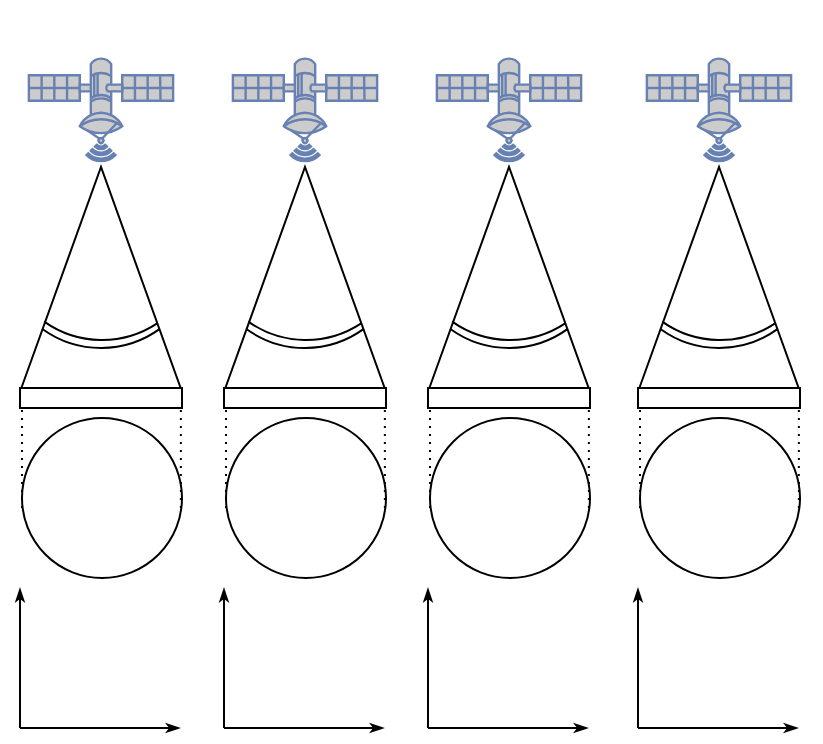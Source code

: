<mxfile version="15.8.9" type="github">
  <diagram id="zcFG6T6siHKLuZlB5xpX" name="Page-1">
    <mxGraphModel dx="785" dy="535" grid="1" gridSize="10" guides="1" tooltips="1" connect="1" arrows="1" fold="1" page="1" pageScale="1" pageWidth="827" pageHeight="1169" math="0" shadow="0">
      <root>
        <mxCell id="0" />
        <mxCell id="1" parent="0" />
        <mxCell id="H_uFPEffW0rqtd1O7-SZ-1" value="" style="fontColor=#0066CC;verticalAlign=top;verticalLabelPosition=bottom;labelPosition=center;align=center;html=1;outlineConnect=0;fillColor=#CCCCCC;strokeColor=#6881B3;gradientColor=none;gradientDirection=north;strokeWidth=2;shape=mxgraph.networks.satellite;rotation=-45;" vertex="1" parent="1">
          <mxGeometry x="169.5" y="210" width="60" height="60" as="geometry" />
        </mxCell>
        <mxCell id="H_uFPEffW0rqtd1O7-SZ-3" value="" style="ellipse;whiteSpace=wrap;html=1;aspect=fixed;" vertex="1" parent="1">
          <mxGeometry x="160" y="405" width="80" height="80" as="geometry" />
        </mxCell>
        <mxCell id="H_uFPEffW0rqtd1O7-SZ-4" value="" style="triangle;whiteSpace=wrap;html=1;fontFamily=Helvetica;fontSize=12;fontColor=rgb(0, 0, 0);align=center;strokeColor=rgb(0, 0, 0);fillColor=rgb(255, 255, 255);rotation=-90;" vertex="1" parent="1">
          <mxGeometry x="144" y="295" width="111" height="80" as="geometry" />
        </mxCell>
        <mxCell id="H_uFPEffW0rqtd1O7-SZ-5" value="" style="rounded=0;whiteSpace=wrap;html=1;" vertex="1" parent="1">
          <mxGeometry x="159" y="390" width="81" height="10" as="geometry" />
        </mxCell>
        <mxCell id="H_uFPEffW0rqtd1O7-SZ-6" value="" style="endArrow=none;dashed=1;html=1;dashPattern=1 3;strokeWidth=1;rounded=0;jumpSize=4;" edge="1" parent="1">
          <mxGeometry width="50" height="50" relative="1" as="geometry">
            <mxPoint x="160" y="450" as="sourcePoint" />
            <mxPoint x="160" y="400" as="targetPoint" />
          </mxGeometry>
        </mxCell>
        <mxCell id="H_uFPEffW0rqtd1O7-SZ-7" value="" style="endArrow=none;dashed=1;html=1;dashPattern=1 3;strokeWidth=1;rounded=0;jumpSize=4;" edge="1" parent="1">
          <mxGeometry width="50" height="50" relative="1" as="geometry">
            <mxPoint x="239.43" y="450" as="sourcePoint" />
            <mxPoint x="239.43" y="400" as="targetPoint" />
          </mxGeometry>
        </mxCell>
        <mxCell id="H_uFPEffW0rqtd1O7-SZ-8" value="" style="endArrow=classicThin;html=1;rounded=0;strokeWidth=1;jumpSize=4;endFill=1;startSize=6;endSize=4;" edge="1" parent="1">
          <mxGeometry width="50" height="50" relative="1" as="geometry">
            <mxPoint x="159" y="560" as="sourcePoint" />
            <mxPoint x="239" y="560" as="targetPoint" />
          </mxGeometry>
        </mxCell>
        <mxCell id="H_uFPEffW0rqtd1O7-SZ-9" value="" style="endArrow=classicThin;html=1;rounded=0;strokeWidth=1;jumpSize=4;endFill=1;endSize=4;" edge="1" parent="1">
          <mxGeometry width="50" height="50" relative="1" as="geometry">
            <mxPoint x="159" y="560" as="sourcePoint" />
            <mxPoint x="159" y="490" as="targetPoint" />
          </mxGeometry>
        </mxCell>
        <mxCell id="H_uFPEffW0rqtd1O7-SZ-14" value="" style="group" vertex="1" connectable="0" parent="1">
          <mxGeometry x="149.5" y="266" width="100.5" height="104" as="geometry" />
        </mxCell>
        <mxCell id="H_uFPEffW0rqtd1O7-SZ-12" value="" style="verticalLabelPosition=bottom;verticalAlign=top;html=1;shape=mxgraph.basic.arc;startAngle=0.4;endAngle=0.599;" vertex="1" parent="H_uFPEffW0rqtd1O7-SZ-14">
          <mxGeometry y="4" width="100" height="100" as="geometry" />
        </mxCell>
        <mxCell id="H_uFPEffW0rqtd1O7-SZ-13" value="" style="verticalLabelPosition=bottom;verticalAlign=top;html=1;shape=mxgraph.basic.arc;startAngle=0.407;endAngle=0.598;" vertex="1" parent="H_uFPEffW0rqtd1O7-SZ-14">
          <mxGeometry x="0.5" width="100" height="100" as="geometry" />
        </mxCell>
        <mxCell id="H_uFPEffW0rqtd1O7-SZ-18" value="" style="fontColor=#0066CC;verticalAlign=top;verticalLabelPosition=bottom;labelPosition=center;align=center;html=1;outlineConnect=0;fillColor=#CCCCCC;strokeColor=#6881B3;gradientColor=none;gradientDirection=north;strokeWidth=2;shape=mxgraph.networks.satellite;rotation=-45;" vertex="1" parent="1">
          <mxGeometry x="271.5" y="210" width="60" height="60" as="geometry" />
        </mxCell>
        <mxCell id="H_uFPEffW0rqtd1O7-SZ-19" value="" style="ellipse;whiteSpace=wrap;html=1;aspect=fixed;" vertex="1" parent="1">
          <mxGeometry x="262" y="405" width="80" height="80" as="geometry" />
        </mxCell>
        <mxCell id="H_uFPEffW0rqtd1O7-SZ-20" value="" style="triangle;whiteSpace=wrap;html=1;fontFamily=Helvetica;fontSize=12;fontColor=rgb(0, 0, 0);align=center;strokeColor=rgb(0, 0, 0);fillColor=rgb(255, 255, 255);rotation=-90;" vertex="1" parent="1">
          <mxGeometry x="246" y="295" width="111" height="80" as="geometry" />
        </mxCell>
        <mxCell id="H_uFPEffW0rqtd1O7-SZ-21" value="" style="rounded=0;whiteSpace=wrap;html=1;" vertex="1" parent="1">
          <mxGeometry x="261" y="390" width="81" height="10" as="geometry" />
        </mxCell>
        <mxCell id="H_uFPEffW0rqtd1O7-SZ-22" value="" style="endArrow=none;dashed=1;html=1;dashPattern=1 3;strokeWidth=1;rounded=0;jumpSize=4;" edge="1" parent="1">
          <mxGeometry width="50" height="50" relative="1" as="geometry">
            <mxPoint x="262" y="450" as="sourcePoint" />
            <mxPoint x="262" y="400" as="targetPoint" />
          </mxGeometry>
        </mxCell>
        <mxCell id="H_uFPEffW0rqtd1O7-SZ-23" value="" style="endArrow=none;dashed=1;html=1;dashPattern=1 3;strokeWidth=1;rounded=0;jumpSize=4;" edge="1" parent="1">
          <mxGeometry width="50" height="50" relative="1" as="geometry">
            <mxPoint x="341.43" y="450" as="sourcePoint" />
            <mxPoint x="341.43" y="400" as="targetPoint" />
          </mxGeometry>
        </mxCell>
        <mxCell id="H_uFPEffW0rqtd1O7-SZ-24" value="" style="endArrow=classicThin;html=1;rounded=0;strokeWidth=1;jumpSize=4;endFill=1;startSize=6;endSize=4;" edge="1" parent="1">
          <mxGeometry width="50" height="50" relative="1" as="geometry">
            <mxPoint x="261" y="560" as="sourcePoint" />
            <mxPoint x="341" y="560" as="targetPoint" />
          </mxGeometry>
        </mxCell>
        <mxCell id="H_uFPEffW0rqtd1O7-SZ-25" value="" style="endArrow=classicThin;html=1;rounded=0;strokeWidth=1;jumpSize=4;endFill=1;endSize=4;" edge="1" parent="1">
          <mxGeometry width="50" height="50" relative="1" as="geometry">
            <mxPoint x="261" y="560" as="sourcePoint" />
            <mxPoint x="261" y="490" as="targetPoint" />
          </mxGeometry>
        </mxCell>
        <mxCell id="H_uFPEffW0rqtd1O7-SZ-26" value="" style="group" vertex="1" connectable="0" parent="1">
          <mxGeometry x="251.5" y="266" width="100.5" height="104" as="geometry" />
        </mxCell>
        <mxCell id="H_uFPEffW0rqtd1O7-SZ-27" value="" style="verticalLabelPosition=bottom;verticalAlign=top;html=1;shape=mxgraph.basic.arc;startAngle=0.4;endAngle=0.599;" vertex="1" parent="H_uFPEffW0rqtd1O7-SZ-26">
          <mxGeometry y="4" width="100" height="100" as="geometry" />
        </mxCell>
        <mxCell id="H_uFPEffW0rqtd1O7-SZ-28" value="" style="verticalLabelPosition=bottom;verticalAlign=top;html=1;shape=mxgraph.basic.arc;startAngle=0.407;endAngle=0.598;" vertex="1" parent="H_uFPEffW0rqtd1O7-SZ-26">
          <mxGeometry x="0.5" width="100" height="100" as="geometry" />
        </mxCell>
        <mxCell id="H_uFPEffW0rqtd1O7-SZ-29" value="" style="fontColor=#0066CC;verticalAlign=top;verticalLabelPosition=bottom;labelPosition=center;align=center;html=1;outlineConnect=0;fillColor=#CCCCCC;strokeColor=#6881B3;gradientColor=none;gradientDirection=north;strokeWidth=2;shape=mxgraph.networks.satellite;rotation=-45;" vertex="1" parent="1">
          <mxGeometry x="373.5" y="210" width="60" height="60" as="geometry" />
        </mxCell>
        <mxCell id="H_uFPEffW0rqtd1O7-SZ-30" value="" style="ellipse;whiteSpace=wrap;html=1;aspect=fixed;" vertex="1" parent="1">
          <mxGeometry x="364" y="405" width="80" height="80" as="geometry" />
        </mxCell>
        <mxCell id="H_uFPEffW0rqtd1O7-SZ-31" value="" style="triangle;whiteSpace=wrap;html=1;fontFamily=Helvetica;fontSize=12;fontColor=rgb(0, 0, 0);align=center;strokeColor=rgb(0, 0, 0);fillColor=rgb(255, 255, 255);rotation=-90;" vertex="1" parent="1">
          <mxGeometry x="348" y="295" width="111" height="80" as="geometry" />
        </mxCell>
        <mxCell id="H_uFPEffW0rqtd1O7-SZ-32" value="" style="rounded=0;whiteSpace=wrap;html=1;" vertex="1" parent="1">
          <mxGeometry x="363" y="390" width="81" height="10" as="geometry" />
        </mxCell>
        <mxCell id="H_uFPEffW0rqtd1O7-SZ-33" value="" style="endArrow=none;dashed=1;html=1;dashPattern=1 3;strokeWidth=1;rounded=0;jumpSize=4;" edge="1" parent="1">
          <mxGeometry width="50" height="50" relative="1" as="geometry">
            <mxPoint x="364" y="450" as="sourcePoint" />
            <mxPoint x="364" y="400" as="targetPoint" />
          </mxGeometry>
        </mxCell>
        <mxCell id="H_uFPEffW0rqtd1O7-SZ-34" value="" style="endArrow=none;dashed=1;html=1;dashPattern=1 3;strokeWidth=1;rounded=0;jumpSize=4;" edge="1" parent="1">
          <mxGeometry width="50" height="50" relative="1" as="geometry">
            <mxPoint x="443.43" y="450" as="sourcePoint" />
            <mxPoint x="443.43" y="400" as="targetPoint" />
          </mxGeometry>
        </mxCell>
        <mxCell id="H_uFPEffW0rqtd1O7-SZ-35" value="" style="endArrow=classicThin;html=1;rounded=0;strokeWidth=1;jumpSize=4;endFill=1;startSize=6;endSize=4;" edge="1" parent="1">
          <mxGeometry width="50" height="50" relative="1" as="geometry">
            <mxPoint x="363" y="560" as="sourcePoint" />
            <mxPoint x="443" y="560" as="targetPoint" />
          </mxGeometry>
        </mxCell>
        <mxCell id="H_uFPEffW0rqtd1O7-SZ-36" value="" style="endArrow=classicThin;html=1;rounded=0;strokeWidth=1;jumpSize=4;endFill=1;endSize=4;" edge="1" parent="1">
          <mxGeometry width="50" height="50" relative="1" as="geometry">
            <mxPoint x="363" y="560" as="sourcePoint" />
            <mxPoint x="363" y="490" as="targetPoint" />
          </mxGeometry>
        </mxCell>
        <mxCell id="H_uFPEffW0rqtd1O7-SZ-37" value="" style="group" vertex="1" connectable="0" parent="1">
          <mxGeometry x="353.5" y="266" width="100.5" height="104" as="geometry" />
        </mxCell>
        <mxCell id="H_uFPEffW0rqtd1O7-SZ-38" value="" style="verticalLabelPosition=bottom;verticalAlign=top;html=1;shape=mxgraph.basic.arc;startAngle=0.4;endAngle=0.599;" vertex="1" parent="H_uFPEffW0rqtd1O7-SZ-37">
          <mxGeometry y="4" width="100" height="100" as="geometry" />
        </mxCell>
        <mxCell id="H_uFPEffW0rqtd1O7-SZ-39" value="" style="verticalLabelPosition=bottom;verticalAlign=top;html=1;shape=mxgraph.basic.arc;startAngle=0.407;endAngle=0.598;" vertex="1" parent="H_uFPEffW0rqtd1O7-SZ-37">
          <mxGeometry x="0.5" width="100" height="100" as="geometry" />
        </mxCell>
        <mxCell id="H_uFPEffW0rqtd1O7-SZ-40" value="" style="fontColor=#0066CC;verticalAlign=top;verticalLabelPosition=bottom;labelPosition=center;align=center;html=1;outlineConnect=0;fillColor=#CCCCCC;strokeColor=#6881B3;gradientColor=none;gradientDirection=north;strokeWidth=2;shape=mxgraph.networks.satellite;rotation=-45;" vertex="1" parent="1">
          <mxGeometry x="478.5" y="210" width="60" height="60" as="geometry" />
        </mxCell>
        <mxCell id="H_uFPEffW0rqtd1O7-SZ-41" value="" style="ellipse;whiteSpace=wrap;html=1;aspect=fixed;" vertex="1" parent="1">
          <mxGeometry x="469" y="405" width="80" height="80" as="geometry" />
        </mxCell>
        <mxCell id="H_uFPEffW0rqtd1O7-SZ-42" value="" style="triangle;whiteSpace=wrap;html=1;fontFamily=Helvetica;fontSize=12;fontColor=rgb(0, 0, 0);align=center;strokeColor=rgb(0, 0, 0);fillColor=rgb(255, 255, 255);rotation=-90;" vertex="1" parent="1">
          <mxGeometry x="453" y="295" width="111" height="80" as="geometry" />
        </mxCell>
        <mxCell id="H_uFPEffW0rqtd1O7-SZ-43" value="" style="rounded=0;whiteSpace=wrap;html=1;" vertex="1" parent="1">
          <mxGeometry x="468" y="390" width="81" height="10" as="geometry" />
        </mxCell>
        <mxCell id="H_uFPEffW0rqtd1O7-SZ-44" value="" style="endArrow=none;dashed=1;html=1;dashPattern=1 3;strokeWidth=1;rounded=0;jumpSize=4;" edge="1" parent="1">
          <mxGeometry width="50" height="50" relative="1" as="geometry">
            <mxPoint x="469" y="450" as="sourcePoint" />
            <mxPoint x="469" y="400" as="targetPoint" />
          </mxGeometry>
        </mxCell>
        <mxCell id="H_uFPEffW0rqtd1O7-SZ-45" value="" style="endArrow=none;dashed=1;html=1;dashPattern=1 3;strokeWidth=1;rounded=0;jumpSize=4;" edge="1" parent="1">
          <mxGeometry width="50" height="50" relative="1" as="geometry">
            <mxPoint x="548.43" y="450" as="sourcePoint" />
            <mxPoint x="548.43" y="400" as="targetPoint" />
          </mxGeometry>
        </mxCell>
        <mxCell id="H_uFPEffW0rqtd1O7-SZ-46" value="" style="endArrow=classicThin;html=1;rounded=0;strokeWidth=1;jumpSize=4;endFill=1;startSize=6;endSize=4;" edge="1" parent="1">
          <mxGeometry width="50" height="50" relative="1" as="geometry">
            <mxPoint x="468" y="560" as="sourcePoint" />
            <mxPoint x="548" y="560" as="targetPoint" />
          </mxGeometry>
        </mxCell>
        <mxCell id="H_uFPEffW0rqtd1O7-SZ-47" value="" style="endArrow=classicThin;html=1;rounded=0;strokeWidth=1;jumpSize=4;endFill=1;endSize=4;" edge="1" parent="1">
          <mxGeometry width="50" height="50" relative="1" as="geometry">
            <mxPoint x="468" y="560" as="sourcePoint" />
            <mxPoint x="468" y="490" as="targetPoint" />
          </mxGeometry>
        </mxCell>
        <mxCell id="H_uFPEffW0rqtd1O7-SZ-48" value="" style="group" vertex="1" connectable="0" parent="1">
          <mxGeometry x="458.5" y="266" width="100.5" height="104" as="geometry" />
        </mxCell>
        <mxCell id="H_uFPEffW0rqtd1O7-SZ-49" value="" style="verticalLabelPosition=bottom;verticalAlign=top;html=1;shape=mxgraph.basic.arc;startAngle=0.4;endAngle=0.599;" vertex="1" parent="H_uFPEffW0rqtd1O7-SZ-48">
          <mxGeometry y="4" width="100" height="100" as="geometry" />
        </mxCell>
        <mxCell id="H_uFPEffW0rqtd1O7-SZ-50" value="" style="verticalLabelPosition=bottom;verticalAlign=top;html=1;shape=mxgraph.basic.arc;startAngle=0.407;endAngle=0.598;" vertex="1" parent="H_uFPEffW0rqtd1O7-SZ-48">
          <mxGeometry x="0.5" width="100" height="100" as="geometry" />
        </mxCell>
      </root>
    </mxGraphModel>
  </diagram>
</mxfile>
